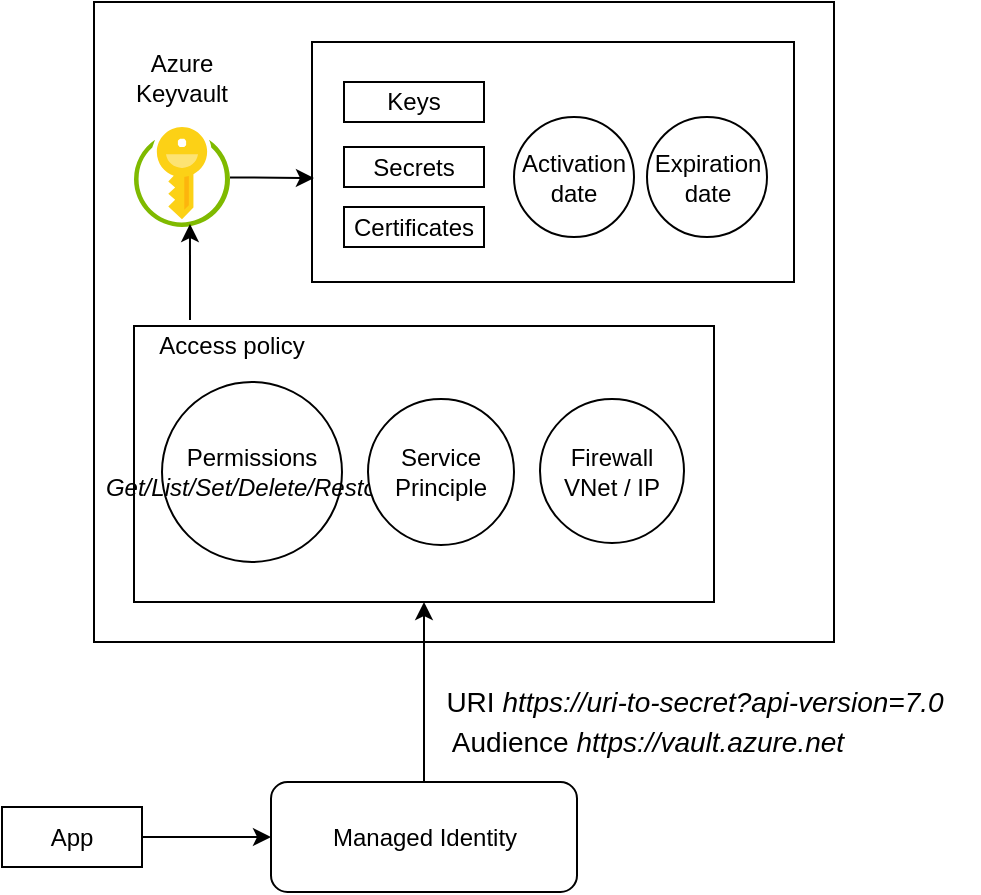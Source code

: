<mxfile version="12.1.3" pages="1"><diagram id="S5k9Wi0amJ3152-O9uND" name="Page-1"><mxGraphModel dx="1408" dy="602" grid="1" gridSize="10" guides="1" tooltips="1" connect="1" arrows="1" fold="1" page="1" pageScale="1" pageWidth="850" pageHeight="1100" math="0" shadow="0"><root><mxCell id="0"/><mxCell id="1" parent="0"/><mxCell id="ESPYaX8r0ey1SjZf2rnO-36" value="" style="rounded=0;whiteSpace=wrap;html=1;" vertex="1" parent="1"><mxGeometry x="240" y="40" width="370" height="320" as="geometry"/></mxCell><mxCell id="ESPYaX8r0ey1SjZf2rnO-37" value="" style="rounded=0;whiteSpace=wrap;html=1;" vertex="1" parent="1"><mxGeometry x="260" y="202" width="290" height="138" as="geometry"/></mxCell><mxCell id="ESPYaX8r0ey1SjZf2rnO-32" value="" style="rounded=0;whiteSpace=wrap;html=1;" vertex="1" parent="1"><mxGeometry x="349" y="60" width="241" height="120" as="geometry"/></mxCell><mxCell id="ESPYaX8r0ey1SjZf2rnO-2" value="" style="aspect=fixed;html=1;points=[];align=center;image;fontSize=12;image=img/lib/mscae/Key_Vaults.svg;" vertex="1" parent="1"><mxGeometry x="260" y="102.5" width="48" height="50" as="geometry"/></mxCell><mxCell id="ESPYaX8r0ey1SjZf2rnO-3" value="&lt;div&gt;Keys&lt;/div&gt;" style="rounded=0;whiteSpace=wrap;html=1;" vertex="1" parent="1"><mxGeometry x="365" y="80" width="70" height="20" as="geometry"/></mxCell><mxCell id="ESPYaX8r0ey1SjZf2rnO-4" value="Secrets" style="rounded=0;whiteSpace=wrap;html=1;" vertex="1" parent="1"><mxGeometry x="365" y="112.5" width="70" height="20" as="geometry"/></mxCell><mxCell id="ESPYaX8r0ey1SjZf2rnO-5" value="Certificates" style="rounded=0;whiteSpace=wrap;html=1;" vertex="1" parent="1"><mxGeometry x="365" y="142.5" width="70" height="20" as="geometry"/></mxCell><mxCell id="ESPYaX8r0ey1SjZf2rnO-6" value="&lt;div&gt;Permissions&lt;/div&gt;&lt;div&gt;&lt;i&gt;Get/List/Set/Delete/Restore&lt;/i&gt;&lt;/div&gt;" style="ellipse;whiteSpace=wrap;html=1;aspect=fixed;" vertex="1" parent="1"><mxGeometry x="274" y="230" width="90" height="90" as="geometry"/></mxCell><mxCell id="ESPYaX8r0ey1SjZf2rnO-27" value="" style="edgeStyle=orthogonalEdgeStyle;rounded=0;orthogonalLoop=1;jettySize=auto;html=1;entryX=0.5;entryY=1;entryDx=0;entryDy=0;" edge="1" parent="1" source="ESPYaX8r0ey1SjZf2rnO-8" target="ESPYaX8r0ey1SjZf2rnO-37"><mxGeometry relative="1" as="geometry"><mxPoint x="354" y="307" as="targetPoint"/></mxGeometry></mxCell><mxCell id="ESPYaX8r0ey1SjZf2rnO-8" value="Managed Identity" style="rounded=1;whiteSpace=wrap;html=1;" vertex="1" parent="1"><mxGeometry x="328.5" y="430" width="153" height="55" as="geometry"/></mxCell><mxCell id="ESPYaX8r0ey1SjZf2rnO-11" value="App" style="rounded=0;whiteSpace=wrap;html=1;" vertex="1" parent="1"><mxGeometry x="194" y="442.5" width="70" height="30" as="geometry"/></mxCell><mxCell id="ESPYaX8r0ey1SjZf2rnO-15" value="" style="endArrow=classic;html=1;exitX=1;exitY=0.5;exitDx=0;exitDy=0;" edge="1" parent="1" source="ESPYaX8r0ey1SjZf2rnO-11" target="ESPYaX8r0ey1SjZf2rnO-8"><mxGeometry width="50" height="50" relative="1" as="geometry"><mxPoint x="405" y="500" as="sourcePoint"/><mxPoint x="150" y="480" as="targetPoint"/></mxGeometry></mxCell><mxCell id="ESPYaX8r0ey1SjZf2rnO-23" value="Azure Keyvault" style="text;html=1;strokeColor=none;fillColor=none;align=center;verticalAlign=middle;whiteSpace=wrap;rounded=0;" vertex="1" parent="1"><mxGeometry x="264" y="67.5" width="40" height="20" as="geometry"/></mxCell><mxCell id="ESPYaX8r0ey1SjZf2rnO-24" value="&lt;div&gt;Firewall&lt;/div&gt;&lt;div&gt;VNet / IP&lt;br&gt;&lt;/div&gt;" style="ellipse;whiteSpace=wrap;html=1;aspect=fixed;" vertex="1" parent="1"><mxGeometry x="463" y="238.5" width="72" height="72" as="geometry"/></mxCell><mxCell id="ESPYaX8r0ey1SjZf2rnO-34" value="&lt;div&gt;Activation &lt;br&gt;&lt;/div&gt;&lt;div&gt;date&lt;br&gt;&lt;/div&gt;" style="ellipse;whiteSpace=wrap;html=1;aspect=fixed;" vertex="1" parent="1"><mxGeometry x="450" y="97.5" width="60" height="60" as="geometry"/></mxCell><mxCell id="ESPYaX8r0ey1SjZf2rnO-35" value="&lt;div&gt;Expiration&lt;/div&gt;&lt;div&gt;date&lt;br&gt;&lt;/div&gt;" style="ellipse;whiteSpace=wrap;html=1;aspect=fixed;" vertex="1" parent="1"><mxGeometry x="516.5" y="97.5" width="60" height="60" as="geometry"/></mxCell><mxCell id="ESPYaX8r0ey1SjZf2rnO-38" value="Access policy" style="text;html=1;strokeColor=none;fillColor=none;align=center;verticalAlign=middle;whiteSpace=wrap;rounded=0;" vertex="1" parent="1"><mxGeometry x="248" y="202" width="122" height="20" as="geometry"/></mxCell><mxCell id="ESPYaX8r0ey1SjZf2rnO-39" value="&lt;div&gt;Service &lt;br&gt;&lt;/div&gt;&lt;div&gt;Principle&lt;br&gt;&lt;/div&gt;" style="ellipse;whiteSpace=wrap;html=1;aspect=fixed;" vertex="1" parent="1"><mxGeometry x="377" y="238.5" width="73" height="73" as="geometry"/></mxCell><mxCell id="ESPYaX8r0ey1SjZf2rnO-43" value="&lt;font style=&quot;font-size: 14px&quot;&gt;URI &lt;i&gt;https://uri-to-secret?api-version=7.0&lt;/i&gt;&lt;/font&gt;" style="text;html=1;strokeColor=none;fillColor=none;align=center;verticalAlign=middle;whiteSpace=wrap;rounded=0;" vertex="1" parent="1"><mxGeometry x="397.5" y="380" width="285" height="20" as="geometry"/></mxCell><mxCell id="ESPYaX8r0ey1SjZf2rnO-45" value="" style="endArrow=classic;html=1;entryX=0.583;entryY=0.97;entryDx=0;entryDy=0;entryPerimeter=0;exitX=0.328;exitY=-0.15;exitDx=0;exitDy=0;exitPerimeter=0;" edge="1" parent="1" source="ESPYaX8r0ey1SjZf2rnO-38" target="ESPYaX8r0ey1SjZf2rnO-2"><mxGeometry width="50" height="50" relative="1" as="geometry"><mxPoint x="288" y="210" as="sourcePoint"/><mxPoint x="140" y="180" as="targetPoint"/></mxGeometry></mxCell><mxCell id="ESPYaX8r0ey1SjZf2rnO-46" value="" style="endArrow=classic;html=1;entryX=0.004;entryY=0.567;entryDx=0;entryDy=0;entryPerimeter=0;" edge="1" parent="1" source="ESPYaX8r0ey1SjZf2rnO-2" target="ESPYaX8r0ey1SjZf2rnO-32"><mxGeometry width="50" height="50" relative="1" as="geometry"><mxPoint x="320" y="150" as="sourcePoint"/><mxPoint x="370" y="100" as="targetPoint"/></mxGeometry></mxCell><mxCell id="ESPYaX8r0ey1SjZf2rnO-49" value="&lt;font style=&quot;font-size: 14px&quot;&gt;Audience &lt;i&gt;https://vault.azure.net&lt;/i&gt;&lt;/font&gt;" style="text;html=1;strokeColor=none;fillColor=none;align=center;verticalAlign=middle;whiteSpace=wrap;rounded=0;" vertex="1" parent="1"><mxGeometry x="396.5" y="400" width="240" height="20" as="geometry"/></mxCell></root></mxGraphModel></diagram></mxfile>